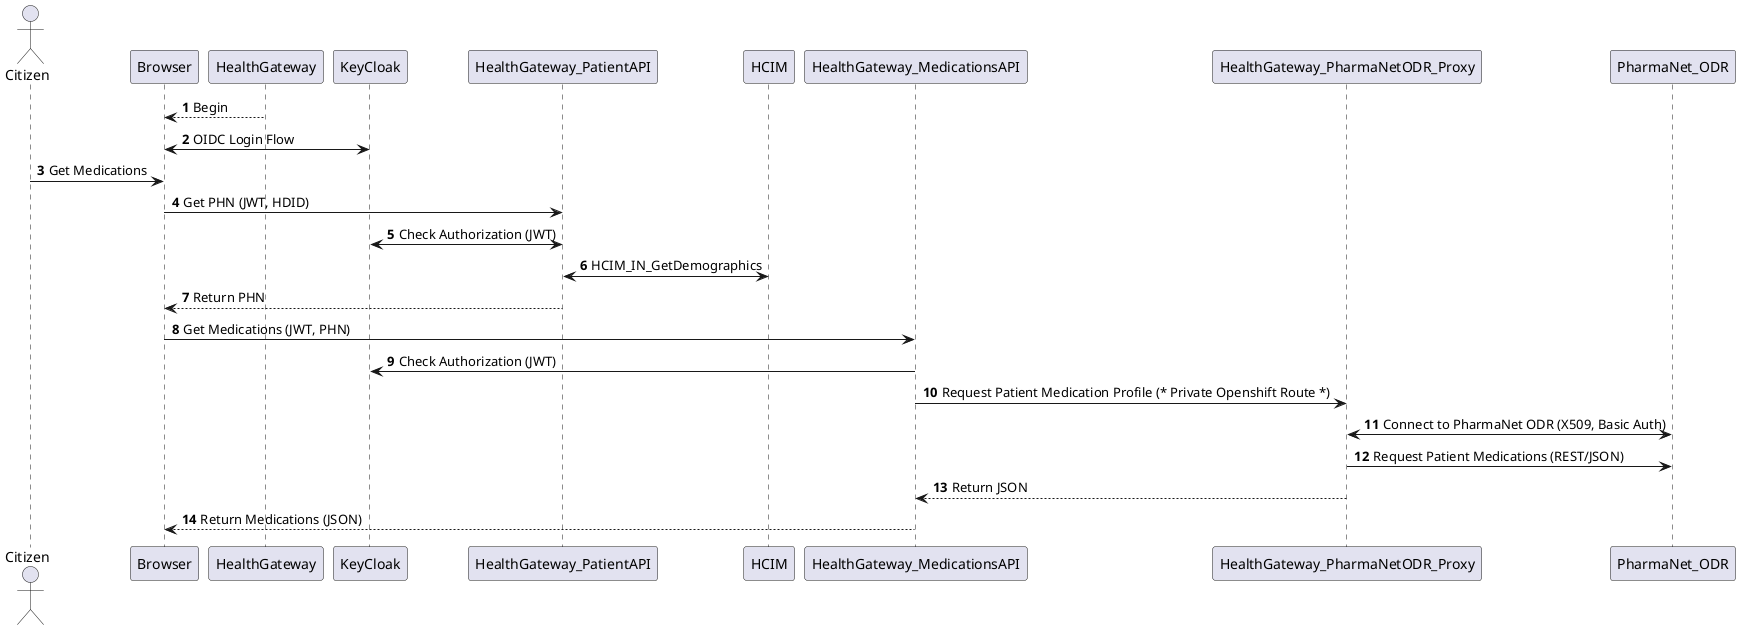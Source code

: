 @startuml PharmaNet_ODR_Proxy_Flow
autonumber
    actor Citizen
    Browser <-- HealthGateway : Begin
    Browser <-> KeyCloak : OIDC Login Flow
    Citizen -> Browser : Get Medications
    Browser -> HealthGateway_PatientAPI : Get PHN (JWT, HDID)
    HealthGateway_PatientAPI <-> KeyCloak : Check Authorization (JWT)
    HealthGateway_PatientAPI <-> HCIM : HCIM_IN_GetDemographics 
    Browser <-- HealthGateway_PatientAPI : Return PHN
    Browser -> HealthGateway_MedicationsAPI : Get Medications (JWT, PHN)
    HealthGateway_MedicationsAPI -> KeyCloak : Check Authorization (JWT)
    HealthGateway_MedicationsAPI -> HealthGateway_PharmaNetODR_Proxy : Request Patient Medication Profile (* Private Openshift Route *)
    HealthGateway_PharmaNetODR_Proxy <-> PharmaNet_ODR : Connect to PharmaNet ODR (X509, Basic Auth)
    HealthGateway_PharmaNetODR_Proxy -> PharmaNet_ODR : Request Patient Medications (REST/JSON)
    HealthGateway_MedicationsAPI <-- HealthGateway_PharmaNetODR_Proxy : Return JSON
    Browser <-- HealthGateway_MedicationsAPI : Return Medications (JSON)
@enduml
